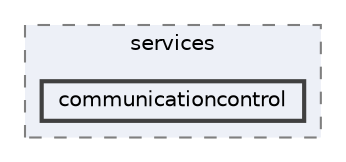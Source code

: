 digraph "communicationcontrol"
{
 // LATEX_PDF_SIZE
  bgcolor="transparent";
  edge [fontname=Helvetica,fontsize=10,labelfontname=Helvetica,labelfontsize=10];
  node [fontname=Helvetica,fontsize=10,shape=box,height=0.2,width=0.4];
  compound=true
  subgraph clusterdir_f83e9958f637a68418d40c06726f5abd {
    graph [ bgcolor="#edf0f7", pencolor="grey50", label="services", fontname=Helvetica,fontsize=10 style="filled,dashed", URL="dir_f83e9958f637a68418d40c06726f5abd.html",tooltip=""]
  dir_069c1cdadaef750d9132d89da92707f6 [label="communicationcontrol", fillcolor="#edf0f7", color="grey25", style="filled,bold", URL="dir_069c1cdadaef750d9132d89da92707f6.html",tooltip=""];
  }
}
